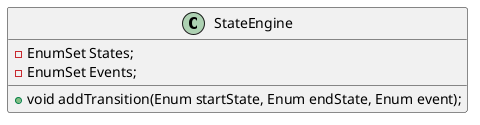 @startuml
Class StateEngine {
    -EnumSet States;
    -EnumSet Events;
    +void addTransition(Enum startState, Enum endState, Enum event);
}
@enduml